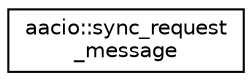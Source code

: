 digraph "Graphical Class Hierarchy"
{
  edge [fontname="Helvetica",fontsize="10",labelfontname="Helvetica",labelfontsize="10"];
  node [fontname="Helvetica",fontsize="10",shape=record];
  rankdir="LR";
  Node0 [label="aacio::sync_request\l_message",height=0.2,width=0.4,color="black", fillcolor="white", style="filled",URL="$structaacio_1_1sync__request__message.html"];
}
